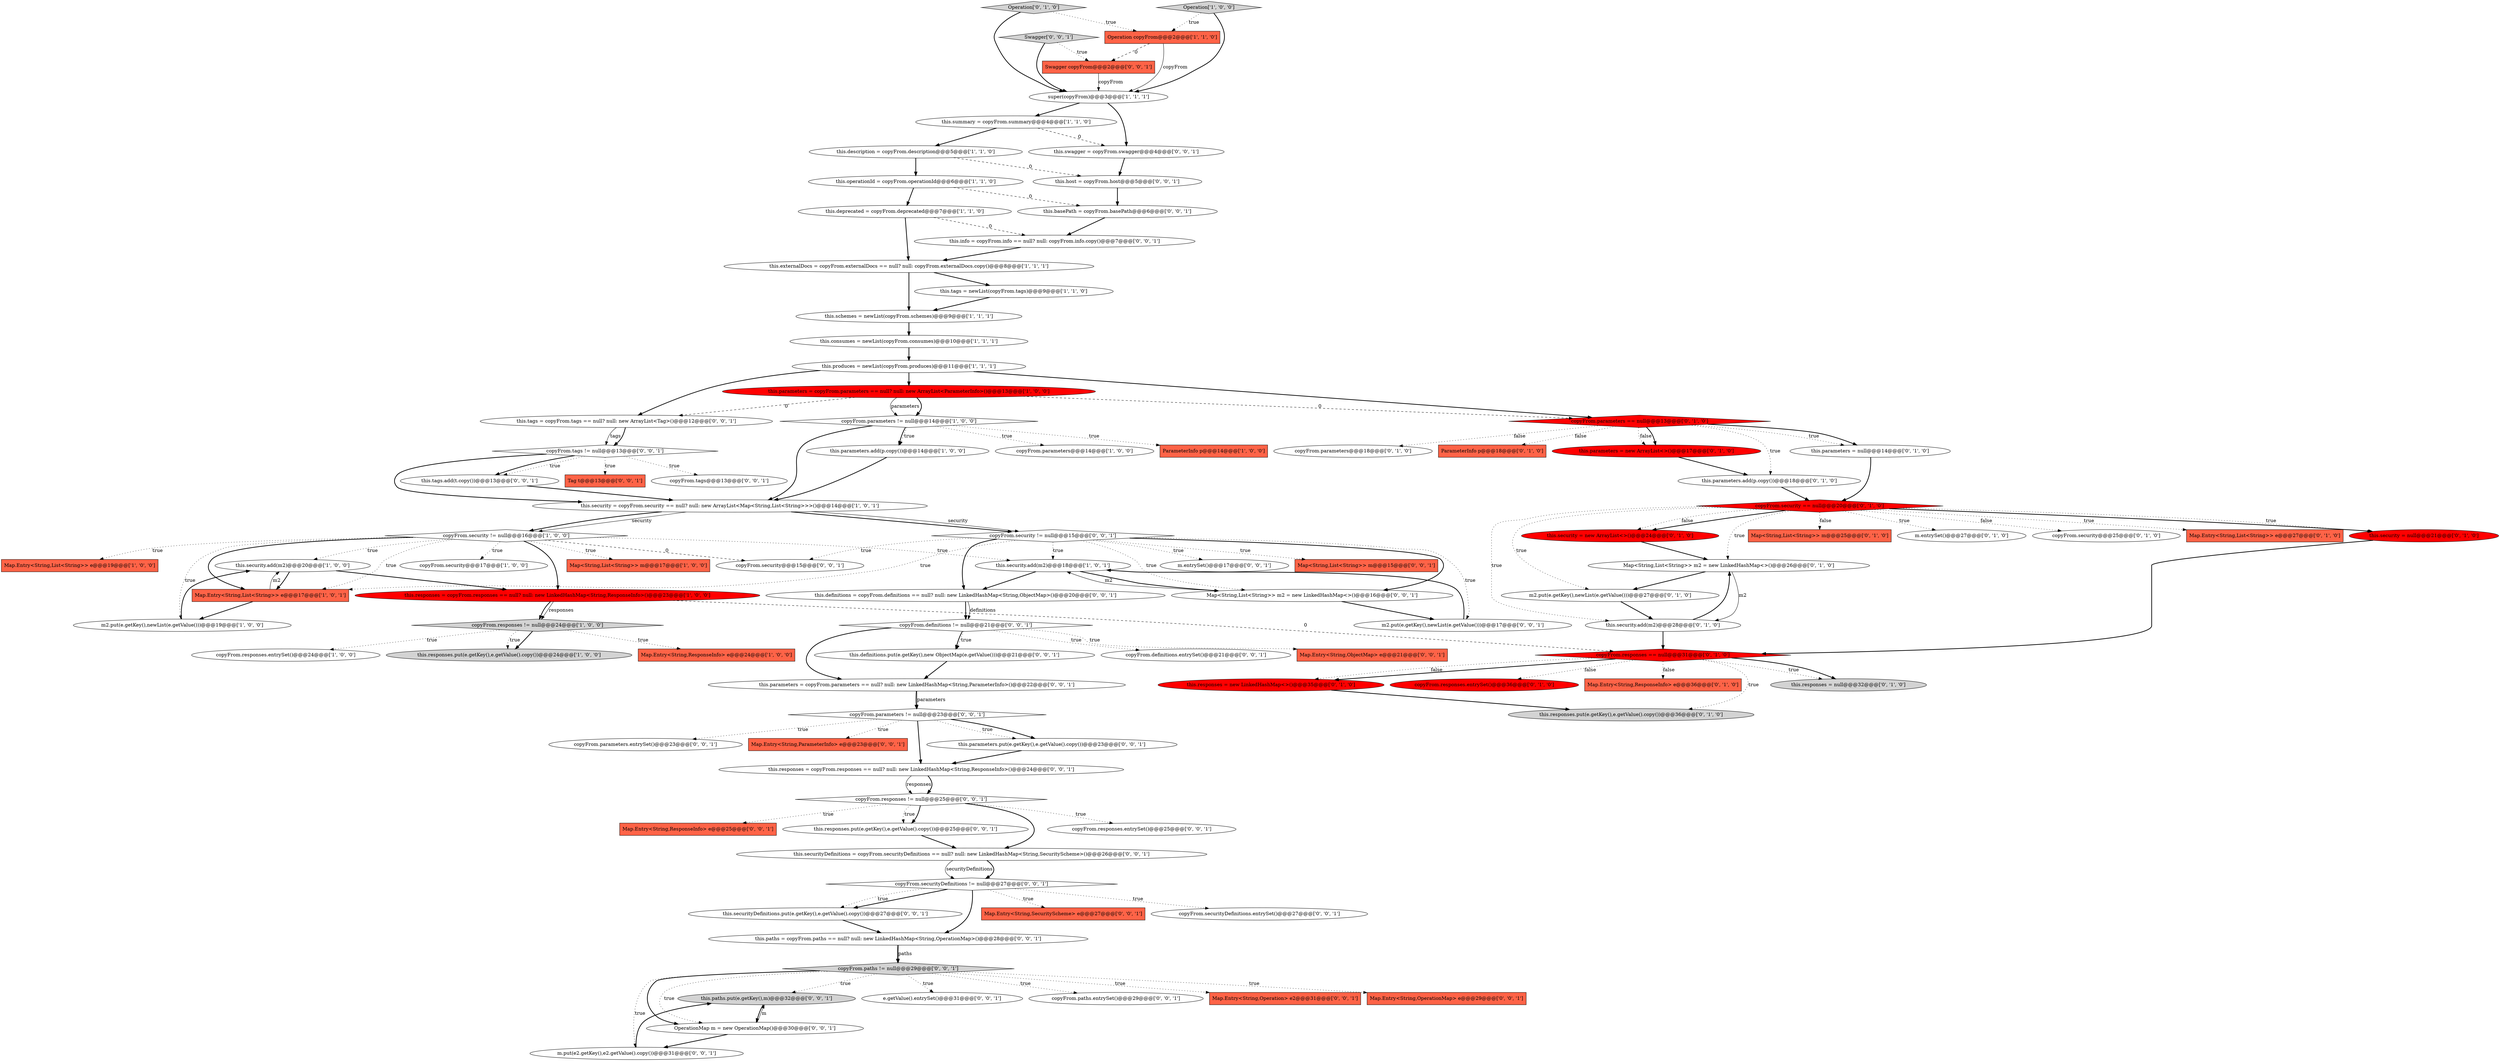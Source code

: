 digraph {
40 [style = filled, label = "this.parameters = null@@@14@@@['0', '1', '0']", fillcolor = white, shape = ellipse image = "AAA0AAABBB2BBB"];
62 [style = filled, label = "this.tags.add(t.copy())@@@13@@@['0', '0', '1']", fillcolor = white, shape = ellipse image = "AAA0AAABBB3BBB"];
61 [style = filled, label = "this.paths = copyFrom.paths == null? null: new LinkedHashMap<String,OperationMap>()@@@28@@@['0', '0', '1']", fillcolor = white, shape = ellipse image = "AAA0AAABBB3BBB"];
26 [style = filled, label = "copyFrom.responses.entrySet()@@@24@@@['1', '0', '0']", fillcolor = white, shape = ellipse image = "AAA0AAABBB1BBB"];
75 [style = filled, label = "m2.put(e.getKey(),newList(e.getValue()))@@@17@@@['0', '0', '1']", fillcolor = white, shape = ellipse image = "AAA0AAABBB3BBB"];
65 [style = filled, label = "copyFrom.parameters.entrySet()@@@23@@@['0', '0', '1']", fillcolor = white, shape = ellipse image = "AAA0AAABBB3BBB"];
0 [style = filled, label = "this.security.add(m2)@@@20@@@['1', '0', '0']", fillcolor = white, shape = ellipse image = "AAA0AAABBB1BBB"];
5 [style = filled, label = "copyFrom.security@@@17@@@['1', '0', '0']", fillcolor = white, shape = ellipse image = "AAA0AAABBB1BBB"];
82 [style = filled, label = "m.entrySet()@@@17@@@['0', '0', '1']", fillcolor = white, shape = ellipse image = "AAA0AAABBB3BBB"];
76 [style = filled, label = "Map.Entry<String,ResponseInfo> e@@@25@@@['0', '0', '1']", fillcolor = tomato, shape = box image = "AAA0AAABBB3BBB"];
60 [style = filled, label = "Map.Entry<String,ParameterInfo> e@@@23@@@['0', '0', '1']", fillcolor = tomato, shape = box image = "AAA0AAABBB3BBB"];
6 [style = filled, label = "this.deprecated = copyFrom.deprecated@@@7@@@['1', '1', '0']", fillcolor = white, shape = ellipse image = "AAA0AAABBB1BBB"];
30 [style = filled, label = "this.security = copyFrom.security == null? null: new ArrayList<Map<String,List<String>>>()@@@14@@@['1', '0', '1']", fillcolor = white, shape = ellipse image = "AAA0AAABBB1BBB"];
79 [style = filled, label = "Swagger copyFrom@@@2@@@['0', '0', '1']", fillcolor = tomato, shape = box image = "AAA0AAABBB3BBB"];
92 [style = filled, label = "this.securityDefinitions.put(e.getKey(),e.getValue().copy())@@@27@@@['0', '0', '1']", fillcolor = white, shape = ellipse image = "AAA0AAABBB3BBB"];
19 [style = filled, label = "this.responses = copyFrom.responses == null? null: new LinkedHashMap<String,ResponseInfo>()@@@23@@@['1', '0', '0']", fillcolor = red, shape = ellipse image = "AAA1AAABBB1BBB"];
52 [style = filled, label = "this.parameters = new ArrayList<>()@@@17@@@['0', '1', '0']", fillcolor = red, shape = ellipse image = "AAA1AAABBB2BBB"];
83 [style = filled, label = "this.parameters = copyFrom.parameters == null? null: new LinkedHashMap<String,ParameterInfo>()@@@22@@@['0', '0', '1']", fillcolor = white, shape = ellipse image = "AAA0AAABBB3BBB"];
20 [style = filled, label = "copyFrom.parameters@@@14@@@['1', '0', '0']", fillcolor = white, shape = ellipse image = "AAA0AAABBB1BBB"];
7 [style = filled, label = "Map<String,List<String>> m@@@17@@@['1', '0', '0']", fillcolor = tomato, shape = box image = "AAA0AAABBB1BBB"];
37 [style = filled, label = "copyFrom.responses.entrySet()@@@36@@@['0', '1', '0']", fillcolor = red, shape = ellipse image = "AAA1AAABBB2BBB"];
42 [style = filled, label = "this.responses = null@@@32@@@['0', '1', '0']", fillcolor = lightgray, shape = ellipse image = "AAA0AAABBB2BBB"];
84 [style = filled, label = "Map.Entry<String,SecurityScheme> e@@@27@@@['0', '0', '1']", fillcolor = tomato, shape = box image = "AAA0AAABBB3BBB"];
46 [style = filled, label = "copyFrom.parameters == null@@@13@@@['0', '1', '0']", fillcolor = red, shape = diamond image = "AAA1AAABBB2BBB"];
58 [style = filled, label = "copyFrom.tags != null@@@13@@@['0', '0', '1']", fillcolor = white, shape = diamond image = "AAA0AAABBB3BBB"];
47 [style = filled, label = "this.security = new ArrayList<>()@@@24@@@['0', '1', '0']", fillcolor = red, shape = ellipse image = "AAA1AAABBB2BBB"];
23 [style = filled, label = "copyFrom.parameters != null@@@14@@@['1', '0', '0']", fillcolor = white, shape = diamond image = "AAA0AAABBB1BBB"];
80 [style = filled, label = "this.basePath = copyFrom.basePath@@@6@@@['0', '0', '1']", fillcolor = white, shape = ellipse image = "AAA0AAABBB3BBB"];
28 [style = filled, label = "Operation copyFrom@@@2@@@['1', '1', '0']", fillcolor = tomato, shape = box image = "AAA0AAABBB1BBB"];
49 [style = filled, label = "copyFrom.responses == null@@@31@@@['0', '1', '0']", fillcolor = red, shape = diamond image = "AAA1AAABBB2BBB"];
3 [style = filled, label = "copyFrom.security != null@@@16@@@['1', '0', '0']", fillcolor = white, shape = diamond image = "AAA0AAABBB1BBB"];
86 [style = filled, label = "this.definitions = copyFrom.definitions == null? null: new LinkedHashMap<String,ObjectMap>()@@@20@@@['0', '0', '1']", fillcolor = white, shape = ellipse image = "AAA0AAABBB3BBB"];
15 [style = filled, label = "Map.Entry<String,List<String>> e@@@17@@@['1', '0', '1']", fillcolor = tomato, shape = box image = "AAA0AAABBB1BBB"];
8 [style = filled, label = "Map.Entry<String,List<String>> e@@@19@@@['1', '0', '0']", fillcolor = tomato, shape = box image = "AAA0AAABBB1BBB"];
33 [style = filled, label = "this.parameters.add(p.copy())@@@18@@@['0', '1', '0']", fillcolor = white, shape = ellipse image = "AAA0AAABBB2BBB"];
44 [style = filled, label = "Operation['0', '1', '0']", fillcolor = lightgray, shape = diamond image = "AAA0AAABBB2BBB"];
56 [style = filled, label = "this.responses = copyFrom.responses == null? null: new LinkedHashMap<String,ResponseInfo>()@@@24@@@['0', '0', '1']", fillcolor = white, shape = ellipse image = "AAA0AAABBB3BBB"];
29 [style = filled, label = "Operation['1', '0', '0']", fillcolor = lightgray, shape = diamond image = "AAA0AAABBB1BBB"];
85 [style = filled, label = "copyFrom.securityDefinitions != null@@@27@@@['0', '0', '1']", fillcolor = white, shape = diamond image = "AAA0AAABBB3BBB"];
95 [style = filled, label = "Tag t@@@13@@@['0', '0', '1']", fillcolor = tomato, shape = box image = "AAA0AAABBB3BBB"];
63 [style = filled, label = "this.info = copyFrom.info == null? null: copyFrom.info.copy()@@@7@@@['0', '0', '1']", fillcolor = white, shape = ellipse image = "AAA0AAABBB3BBB"];
89 [style = filled, label = "Swagger['0', '0', '1']", fillcolor = lightgray, shape = diamond image = "AAA0AAABBB3BBB"];
31 [style = filled, label = "copyFrom.parameters@@@18@@@['0', '1', '0']", fillcolor = white, shape = ellipse image = "AAA0AAABBB2BBB"];
69 [style = filled, label = "Map<String,List<String>> m@@@15@@@['0', '0', '1']", fillcolor = tomato, shape = box image = "AAA0AAABBB3BBB"];
34 [style = filled, label = "Map.Entry<String,ResponseInfo> e@@@36@@@['0', '1', '0']", fillcolor = tomato, shape = box image = "AAA0AAABBB2BBB"];
45 [style = filled, label = "Map<String,List<String>> m2 = new LinkedHashMap<>()@@@26@@@['0', '1', '0']", fillcolor = white, shape = ellipse image = "AAA0AAABBB2BBB"];
11 [style = filled, label = "this.externalDocs = copyFrom.externalDocs == null? null: copyFrom.externalDocs.copy()@@@8@@@['1', '1', '1']", fillcolor = white, shape = ellipse image = "AAA0AAABBB1BBB"];
70 [style = filled, label = "this.swagger = copyFrom.swagger@@@4@@@['0', '0', '1']", fillcolor = white, shape = ellipse image = "AAA0AAABBB3BBB"];
71 [style = filled, label = "copyFrom.securityDefinitions.entrySet()@@@27@@@['0', '0', '1']", fillcolor = white, shape = ellipse image = "AAA0AAABBB3BBB"];
35 [style = filled, label = "this.responses.put(e.getKey(),e.getValue().copy())@@@36@@@['0', '1', '0']", fillcolor = lightgray, shape = ellipse image = "AAA0AAABBB2BBB"];
25 [style = filled, label = "this.consumes = newList(copyFrom.consumes)@@@10@@@['1', '1', '1']", fillcolor = white, shape = ellipse image = "AAA0AAABBB1BBB"];
68 [style = filled, label = "copyFrom.parameters != null@@@23@@@['0', '0', '1']", fillcolor = white, shape = diamond image = "AAA0AAABBB3BBB"];
16 [style = filled, label = "this.responses.put(e.getKey(),e.getValue().copy())@@@24@@@['1', '0', '0']", fillcolor = lightgray, shape = ellipse image = "AAA0AAABBB1BBB"];
9 [style = filled, label = "super(copyFrom)@@@3@@@['1', '1', '1']", fillcolor = white, shape = ellipse image = "AAA0AAABBB1BBB"];
67 [style = filled, label = "this.securityDefinitions = copyFrom.securityDefinitions == null? null: new LinkedHashMap<String,SecurityScheme>()@@@26@@@['0', '0', '1']", fillcolor = white, shape = ellipse image = "AAA0AAABBB3BBB"];
48 [style = filled, label = "ParameterInfo p@@@18@@@['0', '1', '0']", fillcolor = tomato, shape = box image = "AAA1AAABBB2BBB"];
99 [style = filled, label = "copyFrom.tags@@@13@@@['0', '0', '1']", fillcolor = white, shape = ellipse image = "AAA0AAABBB3BBB"];
2 [style = filled, label = "this.parameters.add(p.copy())@@@14@@@['1', '0', '0']", fillcolor = white, shape = ellipse image = "AAA0AAABBB1BBB"];
88 [style = filled, label = "this.responses.put(e.getKey(),e.getValue().copy())@@@25@@@['0', '0', '1']", fillcolor = white, shape = ellipse image = "AAA0AAABBB3BBB"];
12 [style = filled, label = "this.tags = newList(copyFrom.tags)@@@9@@@['1', '1', '0']", fillcolor = white, shape = ellipse image = "AAA0AAABBB1BBB"];
81 [style = filled, label = "copyFrom.security@@@15@@@['0', '0', '1']", fillcolor = white, shape = ellipse image = "AAA0AAABBB3BBB"];
72 [style = filled, label = "this.host = copyFrom.host@@@5@@@['0', '0', '1']", fillcolor = white, shape = ellipse image = "AAA0AAABBB3BBB"];
22 [style = filled, label = "this.schemes = newList(copyFrom.schemes)@@@9@@@['1', '1', '1']", fillcolor = white, shape = ellipse image = "AAA0AAABBB1BBB"];
43 [style = filled, label = "m2.put(e.getKey(),newList(e.getValue()))@@@27@@@['0', '1', '0']", fillcolor = white, shape = ellipse image = "AAA0AAABBB2BBB"];
38 [style = filled, label = "copyFrom.security == null@@@20@@@['0', '1', '0']", fillcolor = red, shape = diamond image = "AAA1AAABBB2BBB"];
17 [style = filled, label = "copyFrom.responses != null@@@24@@@['1', '0', '0']", fillcolor = lightgray, shape = diamond image = "AAA0AAABBB1BBB"];
94 [style = filled, label = "this.tags = copyFrom.tags == null? null: new ArrayList<Tag>()@@@12@@@['0', '0', '1']", fillcolor = white, shape = ellipse image = "AAA0AAABBB3BBB"];
93 [style = filled, label = "this.paths.put(e.getKey(),m)@@@32@@@['0', '0', '1']", fillcolor = lightgray, shape = ellipse image = "AAA0AAABBB3BBB"];
78 [style = filled, label = "m.put(e2.getKey(),e2.getValue().copy())@@@31@@@['0', '0', '1']", fillcolor = white, shape = ellipse image = "AAA0AAABBB3BBB"];
36 [style = filled, label = "this.security.add(m2)@@@28@@@['0', '1', '0']", fillcolor = white, shape = ellipse image = "AAA0AAABBB2BBB"];
18 [style = filled, label = "this.description = copyFrom.description@@@5@@@['1', '1', '0']", fillcolor = white, shape = ellipse image = "AAA0AAABBB1BBB"];
55 [style = filled, label = "copyFrom.definitions.entrySet()@@@21@@@['0', '0', '1']", fillcolor = white, shape = ellipse image = "AAA0AAABBB3BBB"];
32 [style = filled, label = "this.security = null@@@21@@@['0', '1', '0']", fillcolor = red, shape = ellipse image = "AAA1AAABBB2BBB"];
14 [style = filled, label = "this.security.add(m2)@@@18@@@['1', '0', '1']", fillcolor = white, shape = ellipse image = "AAA0AAABBB1BBB"];
98 [style = filled, label = "copyFrom.paths != null@@@29@@@['0', '0', '1']", fillcolor = lightgray, shape = diamond image = "AAA0AAABBB3BBB"];
59 [style = filled, label = "e.getValue().entrySet()@@@31@@@['0', '0', '1']", fillcolor = white, shape = ellipse image = "AAA0AAABBB3BBB"];
51 [style = filled, label = "Map<String,List<String>> m@@@25@@@['0', '1', '0']", fillcolor = tomato, shape = box image = "AAA0AAABBB2BBB"];
64 [style = filled, label = "copyFrom.paths.entrySet()@@@29@@@['0', '0', '1']", fillcolor = white, shape = ellipse image = "AAA0AAABBB3BBB"];
39 [style = filled, label = "this.responses = new LinkedHashMap<>()@@@35@@@['0', '1', '0']", fillcolor = red, shape = ellipse image = "AAA1AAABBB2BBB"];
91 [style = filled, label = "this.definitions.put(e.getKey(),new ObjectMap(e.getValue()))@@@21@@@['0', '0', '1']", fillcolor = white, shape = ellipse image = "AAA0AAABBB3BBB"];
21 [style = filled, label = "this.summary = copyFrom.summary@@@4@@@['1', '1', '0']", fillcolor = white, shape = ellipse image = "AAA0AAABBB1BBB"];
24 [style = filled, label = "ParameterInfo p@@@14@@@['1', '0', '0']", fillcolor = tomato, shape = box image = "AAA0AAABBB1BBB"];
73 [style = filled, label = "copyFrom.security != null@@@15@@@['0', '0', '1']", fillcolor = white, shape = diamond image = "AAA0AAABBB3BBB"];
57 [style = filled, label = "copyFrom.definitions != null@@@21@@@['0', '0', '1']", fillcolor = white, shape = diamond image = "AAA0AAABBB3BBB"];
77 [style = filled, label = "this.parameters.put(e.getKey(),e.getValue().copy())@@@23@@@['0', '0', '1']", fillcolor = white, shape = ellipse image = "AAA0AAABBB3BBB"];
10 [style = filled, label = "Map.Entry<String,ResponseInfo> e@@@24@@@['1', '0', '0']", fillcolor = tomato, shape = box image = "AAA0AAABBB1BBB"];
41 [style = filled, label = "m.entrySet()@@@27@@@['0', '1', '0']", fillcolor = white, shape = ellipse image = "AAA0AAABBB2BBB"];
4 [style = filled, label = "this.operationId = copyFrom.operationId@@@6@@@['1', '1', '0']", fillcolor = white, shape = ellipse image = "AAA0AAABBB1BBB"];
27 [style = filled, label = "this.produces = newList(copyFrom.produces)@@@11@@@['1', '1', '1']", fillcolor = white, shape = ellipse image = "AAA0AAABBB1BBB"];
87 [style = filled, label = "Map.Entry<String,Operation> e2@@@31@@@['0', '0', '1']", fillcolor = tomato, shape = box image = "AAA0AAABBB3BBB"];
66 [style = filled, label = "copyFrom.responses != null@@@25@@@['0', '0', '1']", fillcolor = white, shape = diamond image = "AAA0AAABBB3BBB"];
13 [style = filled, label = "m2.put(e.getKey(),newList(e.getValue()))@@@19@@@['1', '0', '0']", fillcolor = white, shape = ellipse image = "AAA0AAABBB1BBB"];
90 [style = filled, label = "Map.Entry<String,ObjectMap> e@@@21@@@['0', '0', '1']", fillcolor = tomato, shape = box image = "AAA0AAABBB3BBB"];
1 [style = filled, label = "this.parameters = copyFrom.parameters == null? null: new ArrayList<ParameterInfo>()@@@13@@@['1', '0', '0']", fillcolor = red, shape = ellipse image = "AAA1AAABBB1BBB"];
50 [style = filled, label = "copyFrom.security@@@25@@@['0', '1', '0']", fillcolor = white, shape = ellipse image = "AAA0AAABBB2BBB"];
54 [style = filled, label = "copyFrom.responses.entrySet()@@@25@@@['0', '0', '1']", fillcolor = white, shape = ellipse image = "AAA0AAABBB3BBB"];
74 [style = filled, label = "Map<String,List<String>> m2 = new LinkedHashMap<>()@@@16@@@['0', '0', '1']", fillcolor = white, shape = ellipse image = "AAA0AAABBB3BBB"];
97 [style = filled, label = "OperationMap m = new OperationMap()@@@30@@@['0', '0', '1']", fillcolor = white, shape = ellipse image = "AAA0AAABBB3BBB"];
53 [style = filled, label = "Map.Entry<String,List<String>> e@@@27@@@['0', '1', '0']", fillcolor = tomato, shape = box image = "AAA0AAABBB2BBB"];
96 [style = filled, label = "Map.Entry<String,OperationMap> e@@@29@@@['0', '0', '1']", fillcolor = tomato, shape = box image = "AAA0AAABBB3BBB"];
73->81 [style = dotted, label="true"];
88->67 [style = bold, label=""];
98->87 [style = dotted, label="true"];
38->41 [style = dotted, label="true"];
58->30 [style = bold, label=""];
89->9 [style = bold, label=""];
73->74 [style = bold, label=""];
1->94 [style = dashed, label="0"];
78->93 [style = bold, label=""];
89->79 [style = dotted, label="true"];
58->62 [style = dotted, label="true"];
46->48 [style = dotted, label="false"];
40->38 [style = bold, label=""];
18->72 [style = dashed, label="0"];
21->18 [style = bold, label=""];
0->15 [style = bold, label=""];
1->23 [style = bold, label=""];
9->70 [style = bold, label=""];
14->86 [style = bold, label=""];
72->80 [style = bold, label=""];
66->88 [style = bold, label=""];
58->62 [style = bold, label=""];
49->39 [style = bold, label=""];
85->61 [style = bold, label=""];
94->58 [style = solid, label="tags"];
45->43 [style = bold, label=""];
58->99 [style = dotted, label="true"];
3->19 [style = bold, label=""];
6->11 [style = bold, label=""];
73->82 [style = dotted, label="true"];
9->21 [style = bold, label=""];
30->3 [style = solid, label="security"];
19->17 [style = solid, label="responses"];
3->0 [style = dotted, label="true"];
46->52 [style = dotted, label="false"];
3->81 [style = dashed, label="0"];
98->93 [style = dotted, label="true"];
12->22 [style = bold, label=""];
86->57 [style = solid, label="definitions"];
17->16 [style = bold, label=""];
46->31 [style = dotted, label="false"];
73->15 [style = dotted, label="true"];
17->26 [style = dotted, label="true"];
22->25 [style = bold, label=""];
49->34 [style = dotted, label="false"];
74->14 [style = solid, label="m2"];
3->7 [style = dotted, label="true"];
45->36 [style = solid, label="m2"];
15->13 [style = bold, label=""];
46->40 [style = dotted, label="true"];
49->37 [style = dotted, label="false"];
23->30 [style = bold, label=""];
98->78 [style = dotted, label="true"];
0->19 [style = bold, label=""];
66->67 [style = bold, label=""];
62->30 [style = bold, label=""];
32->49 [style = bold, label=""];
98->97 [style = bold, label=""];
66->54 [style = dotted, label="true"];
57->83 [style = bold, label=""];
58->95 [style = dotted, label="true"];
1->23 [style = solid, label="parameters"];
11->12 [style = bold, label=""];
83->68 [style = bold, label=""];
46->33 [style = dotted, label="true"];
73->69 [style = dotted, label="true"];
23->2 [style = dotted, label="true"];
44->28 [style = dotted, label="true"];
38->32 [style = bold, label=""];
17->16 [style = dotted, label="true"];
25->27 [style = bold, label=""];
38->51 [style = dotted, label="false"];
3->5 [style = dotted, label="true"];
27->46 [style = bold, label=""];
97->93 [style = solid, label="m"];
18->4 [style = bold, label=""];
49->39 [style = dotted, label="false"];
30->73 [style = bold, label=""];
36->49 [style = bold, label=""];
1->46 [style = dashed, label="0"];
39->35 [style = bold, label=""];
30->73 [style = solid, label="security"];
38->47 [style = bold, label=""];
92->61 [style = bold, label=""];
73->74 [style = dotted, label="true"];
98->96 [style = dotted, label="true"];
56->66 [style = solid, label="responses"];
46->40 [style = bold, label=""];
6->63 [style = dashed, label="0"];
21->70 [style = dashed, label="0"];
23->24 [style = dotted, label="true"];
98->64 [style = dotted, label="true"];
98->59 [style = dotted, label="true"];
4->80 [style = dashed, label="0"];
13->0 [style = bold, label=""];
86->57 [style = bold, label=""];
74->75 [style = bold, label=""];
63->11 [style = bold, label=""];
79->9 [style = solid, label="copyFrom"];
68->60 [style = dotted, label="true"];
91->83 [style = bold, label=""];
15->0 [style = solid, label="m2"];
68->65 [style = dotted, label="true"];
52->33 [style = bold, label=""];
38->50 [style = dotted, label="false"];
43->36 [style = bold, label=""];
38->32 [style = dotted, label="true"];
93->97 [style = bold, label=""];
19->17 [style = bold, label=""];
56->66 [style = bold, label=""];
85->92 [style = bold, label=""];
66->76 [style = dotted, label="true"];
49->42 [style = dotted, label="true"];
3->14 [style = dotted, label="true"];
66->88 [style = dotted, label="true"];
28->79 [style = dashed, label="0"];
98->97 [style = dotted, label="true"];
23->20 [style = dotted, label="true"];
29->28 [style = dotted, label="true"];
30->3 [style = bold, label=""];
3->15 [style = dotted, label="true"];
28->9 [style = solid, label="copyFrom"];
11->22 [style = bold, label=""];
57->91 [style = dotted, label="true"];
47->45 [style = bold, label=""];
61->98 [style = bold, label=""];
23->2 [style = bold, label=""];
70->72 [style = bold, label=""];
38->45 [style = dotted, label="true"];
73->75 [style = dotted, label="true"];
44->9 [style = bold, label=""];
38->36 [style = dotted, label="true"];
3->13 [style = dotted, label="true"];
80->63 [style = bold, label=""];
97->78 [style = bold, label=""];
57->91 [style = bold, label=""];
49->42 [style = bold, label=""];
27->1 [style = bold, label=""];
61->98 [style = solid, label="paths"];
4->6 [style = bold, label=""];
67->85 [style = solid, label="securityDefinitions"];
29->9 [style = bold, label=""];
75->14 [style = bold, label=""];
3->15 [style = bold, label=""];
73->14 [style = dotted, label="true"];
57->90 [style = dotted, label="true"];
46->52 [style = bold, label=""];
68->56 [style = bold, label=""];
19->49 [style = dashed, label="0"];
68->77 [style = bold, label=""];
57->55 [style = dotted, label="true"];
73->86 [style = bold, label=""];
17->10 [style = dotted, label="true"];
14->74 [style = bold, label=""];
38->47 [style = dotted, label="false"];
49->35 [style = dotted, label="true"];
38->43 [style = dotted, label="true"];
38->53 [style = dotted, label="true"];
85->92 [style = dotted, label="true"];
67->85 [style = bold, label=""];
68->77 [style = dotted, label="true"];
85->71 [style = dotted, label="true"];
33->38 [style = bold, label=""];
85->84 [style = dotted, label="true"];
36->45 [style = bold, label=""];
2->30 [style = bold, label=""];
83->68 [style = solid, label="parameters"];
3->8 [style = dotted, label="true"];
94->58 [style = bold, label=""];
27->94 [style = bold, label=""];
77->56 [style = bold, label=""];
}
